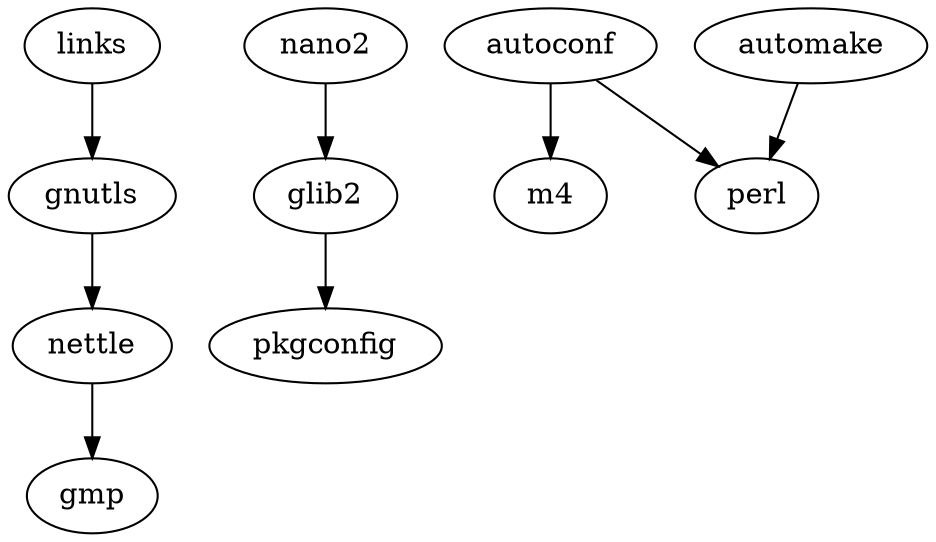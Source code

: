 // https://en.wikipedia.org/wiki/DOT_(graph_description_language)

digraph build_requires {
	links -> gnutls -> nettle -> gmp
	nano2 -> glib2 -> pkgconfig
	autoconf -> m4
	autoconf -> perl
	automake -> perl
}

digraph builds_before {
	bash
	make -> m4
}

digraph execution_requires {
	autoconf -> perl
}
